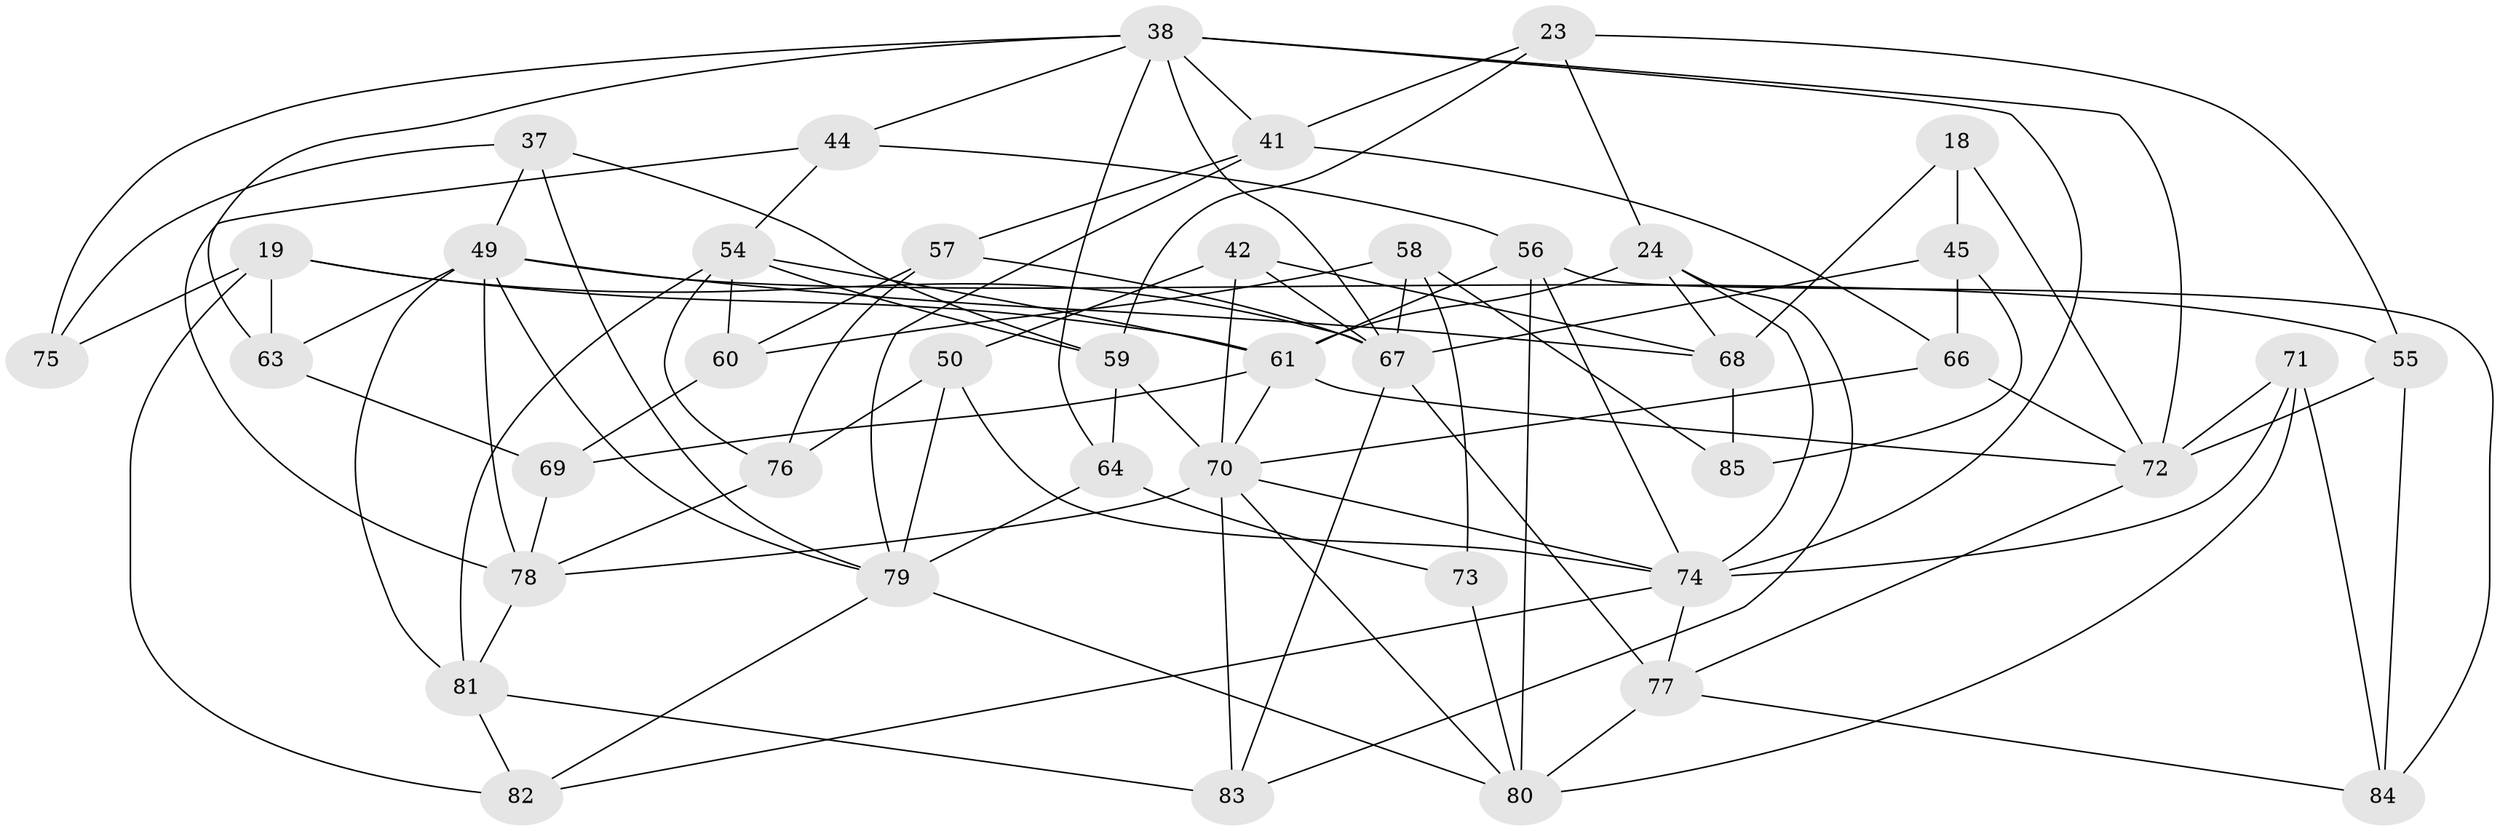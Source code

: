 // original degree distribution, {4: 1.0}
// Generated by graph-tools (version 1.1) at 2025/57/03/09/25 04:57:34]
// undirected, 42 vertices, 103 edges
graph export_dot {
graph [start="1"]
  node [color=gray90,style=filled];
  18;
  19 [super="+15"];
  23 [super="+8"];
  24 [super="+6"];
  37;
  38 [super="+3+16"];
  41 [super="+36"];
  42;
  44;
  45 [super="+7"];
  49 [super="+43"];
  50;
  54 [super="+22+40"];
  55;
  56 [super="+46"];
  57;
  58;
  59 [super="+2+51"];
  60;
  61 [super="+48"];
  63 [super="+52"];
  64 [super="+10"];
  66;
  67 [super="+65"];
  68 [super="+62"];
  69 [super="+32"];
  70 [super="+20+31+30"];
  71;
  72 [super="+14+47"];
  73;
  74 [super="+29"];
  75;
  76;
  77 [super="+26"];
  78 [super="+28"];
  79 [super="+34"];
  80 [super="+9"];
  81 [super="+35"];
  82;
  83 [super="+53"];
  84;
  85;
  18 -- 72;
  18 -- 45 [weight=2];
  18 -- 68;
  19 -- 75 [weight=2];
  19 -- 82;
  19 -- 67;
  19 -- 61;
  19 -- 63;
  23 -- 59;
  23 -- 24 [weight=2];
  23 -- 41 [weight=2];
  23 -- 55;
  24 -- 83;
  24 -- 61;
  24 -- 74;
  24 -- 68;
  37 -- 79;
  37 -- 49;
  37 -- 75;
  37 -- 59;
  38 -- 44;
  38 -- 64;
  38 -- 75;
  38 -- 41;
  38 -- 72;
  38 -- 67;
  38 -- 74;
  38 -- 63;
  41 -- 57;
  41 -- 66;
  41 -- 79;
  42 -- 68;
  42 -- 70;
  42 -- 50;
  42 -- 67;
  44 -- 54;
  44 -- 78;
  44 -- 56;
  45 -- 85 [weight=2];
  45 -- 66;
  45 -- 67;
  49 -- 68 [weight=2];
  49 -- 81 [weight=2];
  49 -- 78;
  49 -- 79;
  49 -- 55;
  49 -- 63 [weight=2];
  50 -- 76;
  50 -- 74;
  50 -- 79;
  54 -- 76;
  54 -- 59 [weight=2];
  54 -- 81 [weight=2];
  54 -- 60;
  54 -- 61;
  55 -- 84;
  55 -- 72;
  56 -- 80;
  56 -- 74;
  56 -- 61 [weight=2];
  56 -- 84;
  57 -- 76;
  57 -- 60;
  57 -- 67;
  58 -- 60;
  58 -- 85;
  58 -- 73;
  58 -- 67;
  59 -- 64 [weight=2];
  59 -- 70 [weight=2];
  60 -- 69;
  61 -- 70;
  61 -- 69;
  61 -- 72;
  63 -- 69 [weight=2];
  64 -- 73 [weight=2];
  64 -- 79;
  66 -- 72;
  66 -- 70;
  67 -- 83 [weight=2];
  67 -- 77 [weight=2];
  68 -- 85;
  69 -- 78 [weight=2];
  70 -- 83 [weight=2];
  70 -- 78;
  70 -- 80;
  70 -- 74;
  71 -- 84;
  71 -- 80;
  71 -- 72;
  71 -- 74;
  72 -- 77 [weight=2];
  73 -- 80;
  74 -- 82;
  74 -- 77;
  76 -- 78;
  77 -- 84;
  77 -- 80 [weight=2];
  78 -- 81 [weight=2];
  79 -- 82;
  79 -- 80 [weight=2];
  81 -- 82;
  81 -- 83;
}
